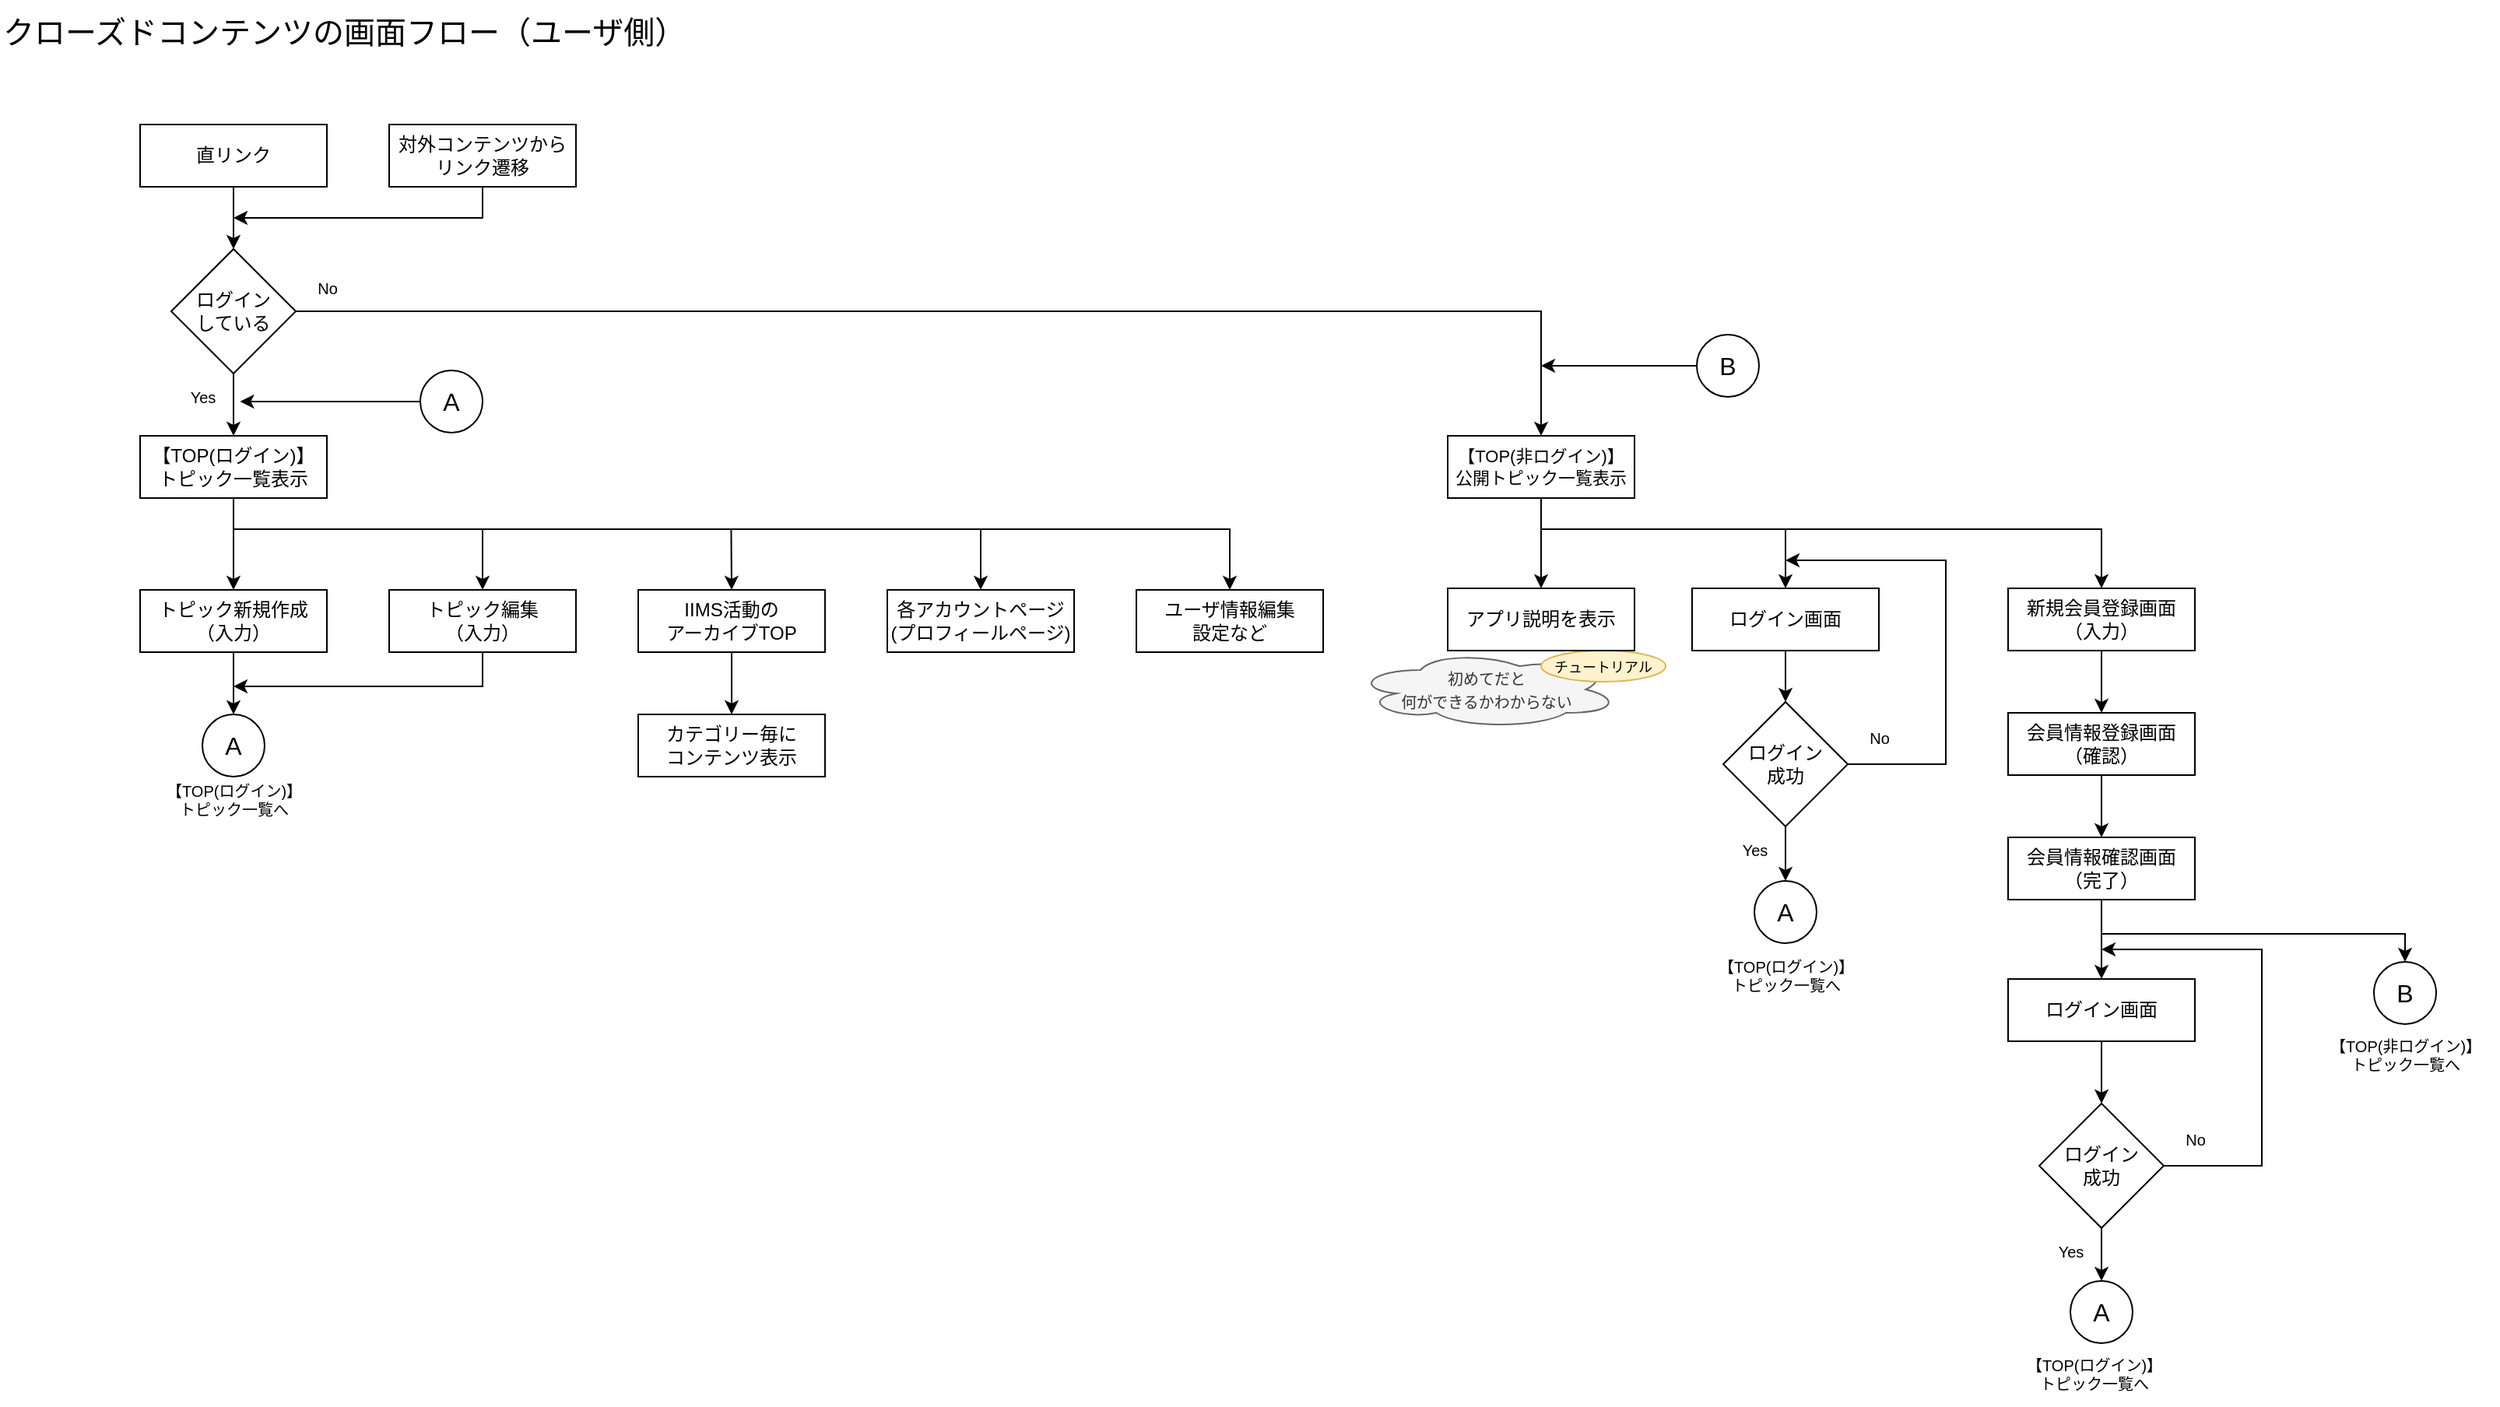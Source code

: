 <mxfile>
    <diagram name="Page-1" id="b520641d-4fe3-3701-9064-5fc419738815">
        <mxGraphModel dx="1546" dy="789" grid="1" gridSize="10" guides="1" tooltips="1" connect="1" arrows="1" fold="1" page="1" pageScale="1" pageWidth="1100" pageHeight="850" background="none" math="0" shadow="0">
            <root>
                <mxCell id="0"/>
                <mxCell id="1" parent="0"/>
                <mxCell id="tDWq7TmDwjiiPGYqks4p-116" value="&lt;font style=&quot;font-size: 20px;&quot;&gt;クローズドコンテンツの画面フロー（ユーザ側）&lt;/font&gt;" style="text;html=1;align=left;verticalAlign=middle;resizable=0;points=[];autosize=1;strokeColor=none;fillColor=none;" parent="1" vertex="1">
                    <mxGeometry x="30" y="40" width="460" height="40" as="geometry"/>
                </mxCell>
                <mxCell id="tDWq7TmDwjiiPGYqks4p-117" value="対外コンテンツからリンク遷移" style="whiteSpace=wrap;html=1;" parent="1" vertex="1">
                    <mxGeometry x="280" y="120" width="120" height="40" as="geometry"/>
                </mxCell>
                <mxCell id="tDWq7TmDwjiiPGYqks4p-124" value="直リンク" style="whiteSpace=wrap;html=1;" parent="1" vertex="1">
                    <mxGeometry x="120" y="120" width="120" height="40" as="geometry"/>
                </mxCell>
                <mxCell id="tDWq7TmDwjiiPGYqks4p-130" value="【TOP(ログイン)】&lt;br&gt;トピック一覧表示" style="whiteSpace=wrap;html=1;" parent="1" vertex="1">
                    <mxGeometry x="120" y="320" width="120" height="40" as="geometry"/>
                </mxCell>
                <mxCell id="VPxTjBy3y0VzWbjlfLkC-1" value="" style="edgeStyle=none;orthogonalLoop=1;jettySize=auto;html=1;rounded=0;exitX=0.5;exitY=1;exitDx=0;exitDy=0;" parent="1" source="tDWq7TmDwjiiPGYqks4p-124" edge="1">
                    <mxGeometry width="100" relative="1" as="geometry">
                        <mxPoint x="180" y="205" as="sourcePoint"/>
                        <mxPoint x="180" y="200" as="targetPoint"/>
                    </mxGeometry>
                </mxCell>
                <mxCell id="VPxTjBy3y0VzWbjlfLkC-2" value="" style="edgeStyle=none;orthogonalLoop=1;jettySize=auto;html=1;rounded=0;exitX=0.5;exitY=1;exitDx=0;exitDy=0;" parent="1" source="tDWq7TmDwjiiPGYqks4p-117" edge="1">
                    <mxGeometry width="100" relative="1" as="geometry">
                        <mxPoint x="190" y="170" as="sourcePoint"/>
                        <mxPoint x="180" y="180" as="targetPoint"/>
                        <Array as="points">
                            <mxPoint x="340" y="180"/>
                        </Array>
                    </mxGeometry>
                </mxCell>
                <mxCell id="VPxTjBy3y0VzWbjlfLkC-3" value="ログイン&lt;br&gt;している" style="rhombus;whiteSpace=wrap;html=1;fontSize=12;" parent="1" vertex="1">
                    <mxGeometry x="140" y="200" width="80" height="80" as="geometry"/>
                </mxCell>
                <mxCell id="VPxTjBy3y0VzWbjlfLkC-4" value="" style="edgeStyle=none;orthogonalLoop=1;jettySize=auto;html=1;rounded=0;exitX=0.5;exitY=1;exitDx=0;exitDy=0;entryX=0.5;entryY=0;entryDx=0;entryDy=0;" parent="1" source="VPxTjBy3y0VzWbjlfLkC-3" target="tDWq7TmDwjiiPGYqks4p-130" edge="1">
                    <mxGeometry width="100" relative="1" as="geometry">
                        <mxPoint x="180" y="295" as="sourcePoint"/>
                        <mxPoint x="200" y="300" as="targetPoint"/>
                    </mxGeometry>
                </mxCell>
                <mxCell id="VPxTjBy3y0VzWbjlfLkC-5" value="【TOP(非ログイン)】&lt;br style=&quot;font-size: 11px;&quot;&gt;公開トピック一覧表示" style="whiteSpace=wrap;html=1;fontSize=11;" parent="1" vertex="1">
                    <mxGeometry x="960" y="320" width="120" height="40" as="geometry"/>
                </mxCell>
                <mxCell id="VPxTjBy3y0VzWbjlfLkC-6" value="" style="edgeStyle=none;orthogonalLoop=1;jettySize=auto;html=1;rounded=0;exitX=1;exitY=0.5;exitDx=0;exitDy=0;entryX=0.5;entryY=0;entryDx=0;entryDy=0;" parent="1" source="VPxTjBy3y0VzWbjlfLkC-3" target="VPxTjBy3y0VzWbjlfLkC-5" edge="1">
                    <mxGeometry width="100" relative="1" as="geometry">
                        <mxPoint x="339.55" y="265" as="sourcePoint"/>
                        <mxPoint x="339.55" y="305" as="targetPoint"/>
                        <Array as="points">
                            <mxPoint x="1020" y="240"/>
                        </Array>
                    </mxGeometry>
                </mxCell>
                <mxCell id="VPxTjBy3y0VzWbjlfLkC-7" value="&lt;font style=&quot;font-size: 10px;&quot;&gt;Yes&lt;/font&gt;" style="text;html=1;align=center;verticalAlign=middle;resizable=0;points=[];autosize=1;strokeColor=none;fillColor=none;fontSize=10;" parent="1" vertex="1">
                    <mxGeometry x="140" y="280" width="40" height="30" as="geometry"/>
                </mxCell>
                <mxCell id="VPxTjBy3y0VzWbjlfLkC-8" value="&lt;font style=&quot;font-size: 10px;&quot;&gt;No&lt;/font&gt;" style="text;html=1;align=center;verticalAlign=middle;resizable=0;points=[];autosize=1;strokeColor=none;fillColor=none;fontSize=10;" parent="1" vertex="1">
                    <mxGeometry x="220" y="210" width="40" height="30" as="geometry"/>
                </mxCell>
                <mxCell id="tDWq7TmDwjiiPGYqks4p-127" value="&lt;font style=&quot;font-size: 10px;&quot;&gt;初めてだと&lt;br&gt;何ができるかわからない&lt;br&gt;&lt;/font&gt;" style="ellipse;shape=cloud;whiteSpace=wrap;html=1;fillColor=#f5f5f5;fontColor=#333333;strokeColor=#666666;" parent="1" vertex="1">
                    <mxGeometry x="900" y="458" width="170" height="50" as="geometry"/>
                </mxCell>
                <mxCell id="tDWq7TmDwjiiPGYqks4p-128" value="&lt;font style=&quot;font-size: 9px;&quot;&gt;チュートリアル&lt;/font&gt;" style="ellipse;whiteSpace=wrap;html=1;fillColor=#fff2cc;strokeColor=#d6b656;" parent="1" vertex="1">
                    <mxGeometry x="1020" y="458" width="80" height="20" as="geometry"/>
                </mxCell>
                <mxCell id="VPxTjBy3y0VzWbjlfLkC-10" value="" style="edgeStyle=none;orthogonalLoop=1;jettySize=auto;html=1;rounded=0;exitX=0.5;exitY=1;exitDx=0;exitDy=0;entryX=0.5;entryY=0;entryDx=0;entryDy=0;" parent="1" source="tDWq7TmDwjiiPGYqks4p-130" target="VPxTjBy3y0VzWbjlfLkC-11" edge="1">
                    <mxGeometry width="100" relative="1" as="geometry">
                        <mxPoint x="180" y="365" as="sourcePoint"/>
                        <mxPoint x="180" y="390" as="targetPoint"/>
                    </mxGeometry>
                </mxCell>
                <mxCell id="VPxTjBy3y0VzWbjlfLkC-11" value="トピック新規作成&lt;br&gt;（入力）" style="whiteSpace=wrap;html=1;" parent="1" vertex="1">
                    <mxGeometry x="120" y="419" width="120" height="40" as="geometry"/>
                </mxCell>
                <mxCell id="VPxTjBy3y0VzWbjlfLkC-12" value="" style="edgeStyle=none;orthogonalLoop=1;jettySize=auto;html=1;rounded=0;exitX=0.5;exitY=1;exitDx=0;exitDy=0;entryX=0.5;entryY=0;entryDx=0;entryDy=0;" parent="1" source="VPxTjBy3y0VzWbjlfLkC-5" target="VPxTjBy3y0VzWbjlfLkC-56" edge="1">
                    <mxGeometry width="100" relative="1" as="geometry">
                        <mxPoint x="1019.55" y="365" as="sourcePoint"/>
                        <mxPoint x="1020" y="400" as="targetPoint"/>
                    </mxGeometry>
                </mxCell>
                <mxCell id="VPxTjBy3y0VzWbjlfLkC-13" value="" style="edgeStyle=none;orthogonalLoop=1;jettySize=auto;html=1;rounded=0;entryX=0.5;entryY=0;entryDx=0;entryDy=0;" parent="1" target="VPxTjBy3y0VzWbjlfLkC-15" edge="1">
                    <mxGeometry width="100" relative="1" as="geometry">
                        <mxPoint x="1020" y="380" as="sourcePoint"/>
                        <mxPoint x="1420" y="473" as="targetPoint"/>
                        <Array as="points">
                            <mxPoint x="1380" y="380"/>
                        </Array>
                    </mxGeometry>
                </mxCell>
                <mxCell id="VPxTjBy3y0VzWbjlfLkC-14" value="ログイン画面" style="whiteSpace=wrap;html=1;" parent="1" vertex="1">
                    <mxGeometry x="1117" y="418" width="120" height="40" as="geometry"/>
                </mxCell>
                <mxCell id="VPxTjBy3y0VzWbjlfLkC-15" value="新規会員登録画面&lt;br&gt;（入力）" style="whiteSpace=wrap;html=1;" parent="1" vertex="1">
                    <mxGeometry x="1320" y="418" width="120" height="40" as="geometry"/>
                </mxCell>
                <mxCell id="VPxTjBy3y0VzWbjlfLkC-18" value="A" style="ellipse;whiteSpace=wrap;html=1;aspect=fixed;fontSize=16;" parent="1" vertex="1">
                    <mxGeometry x="1157" y="606" width="40" height="40" as="geometry"/>
                </mxCell>
                <mxCell id="VPxTjBy3y0VzWbjlfLkC-20" value="A" style="ellipse;whiteSpace=wrap;html=1;aspect=fixed;fontSize=16;" parent="1" vertex="1">
                    <mxGeometry x="300" y="278" width="40" height="40" as="geometry"/>
                </mxCell>
                <mxCell id="VPxTjBy3y0VzWbjlfLkC-21" value="" style="edgeStyle=none;orthogonalLoop=1;jettySize=auto;html=1;rounded=0;exitX=0;exitY=0.5;exitDx=0;exitDy=0;entryX=1.105;entryY=0.6;entryDx=0;entryDy=0;entryPerimeter=0;" parent="1" source="VPxTjBy3y0VzWbjlfLkC-20" target="VPxTjBy3y0VzWbjlfLkC-7" edge="1">
                    <mxGeometry width="100" relative="1" as="geometry">
                        <mxPoint x="280" y="315" as="sourcePoint"/>
                        <mxPoint x="280" y="355" as="targetPoint"/>
                    </mxGeometry>
                </mxCell>
                <mxCell id="VPxTjBy3y0VzWbjlfLkC-23" value="" style="edgeStyle=none;orthogonalLoop=1;jettySize=auto;html=1;rounded=0;entryX=0.5;entryY=0;entryDx=0;entryDy=0;" parent="1" target="VPxTjBy3y0VzWbjlfLkC-14" edge="1">
                    <mxGeometry width="100" relative="1" as="geometry">
                        <mxPoint x="1177" y="380" as="sourcePoint"/>
                        <mxPoint x="1339.78" y="423" as="targetPoint"/>
                    </mxGeometry>
                </mxCell>
                <mxCell id="VPxTjBy3y0VzWbjlfLkC-25" value="会員情報登録画面&lt;br&gt;（確認）" style="whiteSpace=wrap;html=1;" parent="1" vertex="1">
                    <mxGeometry x="1320" y="498" width="120" height="40" as="geometry"/>
                </mxCell>
                <mxCell id="VPxTjBy3y0VzWbjlfLkC-26" value="" style="edgeStyle=none;orthogonalLoop=1;jettySize=auto;html=1;rounded=0;exitX=0.5;exitY=1;exitDx=0;exitDy=0;entryX=0.5;entryY=0;entryDx=0;entryDy=0;" parent="1" source="VPxTjBy3y0VzWbjlfLkC-15" target="VPxTjBy3y0VzWbjlfLkC-25" edge="1">
                    <mxGeometry width="100" relative="1" as="geometry">
                        <mxPoint x="1379" y="468" as="sourcePoint"/>
                        <mxPoint x="1379" y="508" as="targetPoint"/>
                    </mxGeometry>
                </mxCell>
                <mxCell id="VPxTjBy3y0VzWbjlfLkC-27" value="会員情報確認画面&lt;br&gt;（完了）" style="whiteSpace=wrap;html=1;" parent="1" vertex="1">
                    <mxGeometry x="1320" y="578" width="120" height="40" as="geometry"/>
                </mxCell>
                <mxCell id="VPxTjBy3y0VzWbjlfLkC-28" value="" style="edgeStyle=none;orthogonalLoop=1;jettySize=auto;html=1;rounded=0;exitX=0.5;exitY=1;exitDx=0;exitDy=0;entryX=0.5;entryY=0;entryDx=0;entryDy=0;" parent="1" source="VPxTjBy3y0VzWbjlfLkC-25" target="VPxTjBy3y0VzWbjlfLkC-27" edge="1">
                    <mxGeometry width="100" relative="1" as="geometry">
                        <mxPoint x="1390" y="548" as="sourcePoint"/>
                        <mxPoint x="1390" y="588" as="targetPoint"/>
                    </mxGeometry>
                </mxCell>
                <mxCell id="VPxTjBy3y0VzWbjlfLkC-29" value="" style="edgeStyle=none;orthogonalLoop=1;jettySize=auto;html=1;rounded=0;exitX=0.5;exitY=1;exitDx=0;exitDy=0;entryX=0.5;entryY=0;entryDx=0;entryDy=0;" parent="1" source="VPxTjBy3y0VzWbjlfLkC-27" target="VPxTjBy3y0VzWbjlfLkC-34" edge="1">
                    <mxGeometry width="100" relative="1" as="geometry">
                        <mxPoint x="1380" y="628" as="sourcePoint"/>
                        <mxPoint x="1380" y="658" as="targetPoint"/>
                    </mxGeometry>
                </mxCell>
                <mxCell id="VPxTjBy3y0VzWbjlfLkC-33" value="" style="edgeStyle=none;orthogonalLoop=1;jettySize=auto;html=1;rounded=0;entryX=0.5;entryY=0;entryDx=0;entryDy=0;" parent="1" target="VPxTjBy3y0VzWbjlfLkC-37" edge="1">
                    <mxGeometry width="100" relative="1" as="geometry">
                        <mxPoint x="1380" y="640" as="sourcePoint"/>
                        <mxPoint x="1560" y="658" as="targetPoint"/>
                        <Array as="points">
                            <mxPoint x="1575" y="640"/>
                        </Array>
                    </mxGeometry>
                </mxCell>
                <mxCell id="VPxTjBy3y0VzWbjlfLkC-34" value="ログイン画面" style="whiteSpace=wrap;html=1;" parent="1" vertex="1">
                    <mxGeometry x="1320" y="669" width="120" height="40" as="geometry"/>
                </mxCell>
                <mxCell id="VPxTjBy3y0VzWbjlfLkC-35" value="" style="edgeStyle=none;orthogonalLoop=1;jettySize=auto;html=1;rounded=0;exitX=0.5;exitY=1;exitDx=0;exitDy=0;entryX=0.5;entryY=0;entryDx=0;entryDy=0;" parent="1" source="VPxTjBy3y0VzWbjlfLkC-34" target="McMhKuvaxXRwuFVOmlw5-12" edge="1">
                    <mxGeometry width="100" relative="1" as="geometry">
                        <mxPoint x="1379.55" y="719" as="sourcePoint"/>
                        <mxPoint x="1380" y="749" as="targetPoint"/>
                    </mxGeometry>
                </mxCell>
                <mxCell id="VPxTjBy3y0VzWbjlfLkC-36" value="A" style="ellipse;whiteSpace=wrap;html=1;aspect=fixed;fontSize=16;" parent="1" vertex="1">
                    <mxGeometry x="1360" y="863" width="40" height="40" as="geometry"/>
                </mxCell>
                <mxCell id="VPxTjBy3y0VzWbjlfLkC-37" value="B" style="ellipse;whiteSpace=wrap;html=1;aspect=fixed;fontSize=16;" parent="1" vertex="1">
                    <mxGeometry x="1555" y="658" width="40" height="40" as="geometry"/>
                </mxCell>
                <mxCell id="VPxTjBy3y0VzWbjlfLkC-38" value="B" style="ellipse;whiteSpace=wrap;html=1;aspect=fixed;fontSize=16;" parent="1" vertex="1">
                    <mxGeometry x="1120" y="255" width="40" height="40" as="geometry"/>
                </mxCell>
                <mxCell id="VPxTjBy3y0VzWbjlfLkC-39" value="" style="edgeStyle=none;orthogonalLoop=1;jettySize=auto;html=1;rounded=0;exitX=0;exitY=0.5;exitDx=0;exitDy=0;" parent="1" source="VPxTjBy3y0VzWbjlfLkC-38" edge="1">
                    <mxGeometry width="100" relative="1" as="geometry">
                        <mxPoint x="1106" y="274.63" as="sourcePoint"/>
                        <mxPoint x="1020" y="275" as="targetPoint"/>
                    </mxGeometry>
                </mxCell>
                <mxCell id="VPxTjBy3y0VzWbjlfLkC-41" value="IIMS活動の&lt;br&gt;アーカイブTOP" style="whiteSpace=wrap;html=1;" parent="1" vertex="1">
                    <mxGeometry x="440" y="419" width="120" height="40" as="geometry"/>
                </mxCell>
                <mxCell id="VPxTjBy3y0VzWbjlfLkC-42" value="各アカウントページ&lt;br&gt;(プロフィールページ)" style="whiteSpace=wrap;html=1;" parent="1" vertex="1">
                    <mxGeometry x="600" y="419" width="120" height="40" as="geometry"/>
                </mxCell>
                <mxCell id="VPxTjBy3y0VzWbjlfLkC-46" value="トピック編集&lt;br&gt;（入力）" style="whiteSpace=wrap;html=1;" parent="1" vertex="1">
                    <mxGeometry x="280" y="419" width="120" height="40" as="geometry"/>
                </mxCell>
                <mxCell id="VPxTjBy3y0VzWbjlfLkC-47" value="ユーザ情報編集&lt;br&gt;設定など" style="whiteSpace=wrap;html=1;" parent="1" vertex="1">
                    <mxGeometry x="760" y="419" width="120" height="40" as="geometry"/>
                </mxCell>
                <mxCell id="VPxTjBy3y0VzWbjlfLkC-50" value="A" style="ellipse;whiteSpace=wrap;html=1;aspect=fixed;fontSize=16;" parent="1" vertex="1">
                    <mxGeometry x="160" y="499" width="40" height="40" as="geometry"/>
                </mxCell>
                <mxCell id="VPxTjBy3y0VzWbjlfLkC-52" value="" style="edgeStyle=none;orthogonalLoop=1;jettySize=auto;html=1;rounded=0;entryX=0.5;entryY=0;entryDx=0;entryDy=0;exitX=0.5;exitY=1;exitDx=0;exitDy=0;" parent="1" source="VPxTjBy3y0VzWbjlfLkC-11" target="VPxTjBy3y0VzWbjlfLkC-50" edge="1">
                    <mxGeometry width="100" relative="1" as="geometry">
                        <mxPoint x="160" y="460" as="sourcePoint"/>
                        <mxPoint x="230" y="511" as="targetPoint"/>
                    </mxGeometry>
                </mxCell>
                <mxCell id="VPxTjBy3y0VzWbjlfLkC-55" value="" style="edgeStyle=none;orthogonalLoop=1;jettySize=auto;html=1;rounded=0;exitX=0.5;exitY=1;exitDx=0;exitDy=0;" parent="1" source="VPxTjBy3y0VzWbjlfLkC-46" edge="1">
                    <mxGeometry width="100" relative="1" as="geometry">
                        <mxPoint x="360" y="480" as="sourcePoint"/>
                        <mxPoint x="180" y="481" as="targetPoint"/>
                        <Array as="points">
                            <mxPoint x="340" y="481"/>
                        </Array>
                    </mxGeometry>
                </mxCell>
                <mxCell id="VPxTjBy3y0VzWbjlfLkC-56" value="アプリ説明を表示" style="whiteSpace=wrap;html=1;" parent="1" vertex="1">
                    <mxGeometry x="960" y="418" width="120" height="40" as="geometry"/>
                </mxCell>
                <mxCell id="VPxTjBy3y0VzWbjlfLkC-57" value="カテゴリー毎に&lt;br&gt;コンテンツ表示" style="whiteSpace=wrap;html=1;" parent="1" vertex="1">
                    <mxGeometry x="440" y="499" width="120" height="40" as="geometry"/>
                </mxCell>
                <mxCell id="VPxTjBy3y0VzWbjlfLkC-58" value="" style="edgeStyle=none;orthogonalLoop=1;jettySize=auto;html=1;rounded=0;exitX=0.5;exitY=1;exitDx=0;exitDy=0;entryX=0.5;entryY=0;entryDx=0;entryDy=0;" parent="1" source="VPxTjBy3y0VzWbjlfLkC-41" target="VPxTjBy3y0VzWbjlfLkC-57" edge="1">
                    <mxGeometry width="100" relative="1" as="geometry">
                        <mxPoint x="499.5" y="464" as="sourcePoint"/>
                        <mxPoint x="510" y="489" as="targetPoint"/>
                    </mxGeometry>
                </mxCell>
                <mxCell id="VPxTjBy3y0VzWbjlfLkC-59" value="" style="edgeStyle=none;orthogonalLoop=1;jettySize=auto;html=1;rounded=0;entryX=0.5;entryY=0;entryDx=0;entryDy=0;" parent="1" target="VPxTjBy3y0VzWbjlfLkC-47" edge="1">
                    <mxGeometry width="100" relative="1" as="geometry">
                        <mxPoint x="180" y="380" as="sourcePoint"/>
                        <mxPoint x="270" y="410" as="targetPoint"/>
                        <Array as="points">
                            <mxPoint x="820" y="380"/>
                        </Array>
                    </mxGeometry>
                </mxCell>
                <mxCell id="VPxTjBy3y0VzWbjlfLkC-60" value="" style="edgeStyle=none;orthogonalLoop=1;jettySize=auto;html=1;rounded=0;entryX=0.5;entryY=0;entryDx=0;entryDy=0;" parent="1" target="VPxTjBy3y0VzWbjlfLkC-42" edge="1">
                    <mxGeometry width="100" relative="1" as="geometry">
                        <mxPoint x="660" y="380" as="sourcePoint"/>
                        <mxPoint x="680" y="425" as="targetPoint"/>
                    </mxGeometry>
                </mxCell>
                <mxCell id="VPxTjBy3y0VzWbjlfLkC-61" value="" style="edgeStyle=none;orthogonalLoop=1;jettySize=auto;html=1;rounded=0;entryX=0.5;entryY=0;entryDx=0;entryDy=0;" parent="1" target="VPxTjBy3y0VzWbjlfLkC-41" edge="1">
                    <mxGeometry width="100" relative="1" as="geometry">
                        <mxPoint x="499.71" y="380" as="sourcePoint"/>
                        <mxPoint x="499.71" y="419" as="targetPoint"/>
                    </mxGeometry>
                </mxCell>
                <mxCell id="VPxTjBy3y0VzWbjlfLkC-62" value="" style="edgeStyle=none;orthogonalLoop=1;jettySize=auto;html=1;rounded=0;entryX=0.5;entryY=0;entryDx=0;entryDy=0;" parent="1" target="VPxTjBy3y0VzWbjlfLkC-46" edge="1">
                    <mxGeometry width="100" relative="1" as="geometry">
                        <mxPoint x="340" y="380" as="sourcePoint"/>
                        <mxPoint x="350.29" y="429" as="targetPoint"/>
                    </mxGeometry>
                </mxCell>
                <mxCell id="McMhKuvaxXRwuFVOmlw5-1" value="【TOP(ログイン)】&lt;br&gt;トピック一覧へ" style="text;html=1;align=center;verticalAlign=middle;resizable=0;points=[];autosize=1;strokeColor=none;fillColor=none;fontSize=10;" parent="1" vertex="1">
                    <mxGeometry x="125" y="534" width="110" height="40" as="geometry"/>
                </mxCell>
                <mxCell id="McMhKuvaxXRwuFVOmlw5-3" value="【TOP(ログイン)】&lt;br&gt;トピック一覧へ" style="text;html=1;align=center;verticalAlign=middle;resizable=0;points=[];autosize=1;strokeColor=none;fillColor=none;fontSize=10;" parent="1" vertex="1">
                    <mxGeometry x="1122" y="647" width="110" height="40" as="geometry"/>
                </mxCell>
                <mxCell id="McMhKuvaxXRwuFVOmlw5-4" value="【TOP(ログイン)】&lt;br&gt;トピック一覧へ" style="text;html=1;align=center;verticalAlign=middle;resizable=0;points=[];autosize=1;strokeColor=none;fillColor=none;fontSize=10;" parent="1" vertex="1">
                    <mxGeometry x="1320" y="903" width="110" height="40" as="geometry"/>
                </mxCell>
                <mxCell id="McMhKuvaxXRwuFVOmlw5-5" value="【TOP(非ログイン)】&lt;br&gt;トピック一覧へ" style="text;html=1;align=center;verticalAlign=middle;resizable=0;points=[];autosize=1;strokeColor=none;fillColor=none;fontSize=10;" parent="1" vertex="1">
                    <mxGeometry x="1515" y="698" width="120" height="40" as="geometry"/>
                </mxCell>
                <mxCell id="McMhKuvaxXRwuFVOmlw5-6" value="ログイン&lt;br&gt;成功" style="rhombus;whiteSpace=wrap;html=1;fontSize=12;" parent="1" vertex="1">
                    <mxGeometry x="1137" y="491" width="80" height="80" as="geometry"/>
                </mxCell>
                <mxCell id="McMhKuvaxXRwuFVOmlw5-7" value="&lt;font style=&quot;font-size: 10px;&quot;&gt;Yes&lt;/font&gt;" style="text;html=1;align=center;verticalAlign=middle;resizable=0;points=[];autosize=1;strokeColor=none;fillColor=none;fontSize=10;" parent="1" vertex="1">
                    <mxGeometry x="1137" y="571" width="40" height="30" as="geometry"/>
                </mxCell>
                <mxCell id="McMhKuvaxXRwuFVOmlw5-8" value="&lt;font style=&quot;font-size: 10px;&quot;&gt;No&lt;/font&gt;" style="text;html=1;align=center;verticalAlign=middle;resizable=0;points=[];autosize=1;strokeColor=none;fillColor=none;fontSize=10;" parent="1" vertex="1">
                    <mxGeometry x="1217" y="499" width="40" height="30" as="geometry"/>
                </mxCell>
                <mxCell id="McMhKuvaxXRwuFVOmlw5-9" value="" style="edgeStyle=none;orthogonalLoop=1;jettySize=auto;html=1;rounded=0;exitX=0.5;exitY=1;exitDx=0;exitDy=0;entryX=0.5;entryY=0;entryDx=0;entryDy=0;" parent="1" source="VPxTjBy3y0VzWbjlfLkC-14" target="McMhKuvaxXRwuFVOmlw5-6" edge="1">
                    <mxGeometry width="100" relative="1" as="geometry">
                        <mxPoint x="1177" y="458" as="sourcePoint"/>
                        <mxPoint x="1177" y="490" as="targetPoint"/>
                    </mxGeometry>
                </mxCell>
                <mxCell id="McMhKuvaxXRwuFVOmlw5-10" value="" style="edgeStyle=none;orthogonalLoop=1;jettySize=auto;html=1;rounded=0;exitX=0.5;exitY=1;exitDx=0;exitDy=0;entryX=0.5;entryY=0;entryDx=0;entryDy=0;" parent="1" source="McMhKuvaxXRwuFVOmlw5-6" target="VPxTjBy3y0VzWbjlfLkC-18" edge="1">
                    <mxGeometry width="100" relative="1" as="geometry">
                        <mxPoint x="1177" y="574" as="sourcePoint"/>
                        <mxPoint x="1177" y="607" as="targetPoint"/>
                    </mxGeometry>
                </mxCell>
                <mxCell id="McMhKuvaxXRwuFVOmlw5-11" value="" style="edgeStyle=none;orthogonalLoop=1;jettySize=auto;html=1;rounded=0;exitX=1;exitY=0.5;exitDx=0;exitDy=0;" parent="1" source="McMhKuvaxXRwuFVOmlw5-6" edge="1">
                    <mxGeometry width="100" relative="1" as="geometry">
                        <mxPoint x="1230" y="550" as="sourcePoint"/>
                        <mxPoint x="1177" y="400" as="targetPoint"/>
                        <Array as="points">
                            <mxPoint x="1280" y="531"/>
                            <mxPoint x="1280" y="400"/>
                        </Array>
                    </mxGeometry>
                </mxCell>
                <mxCell id="McMhKuvaxXRwuFVOmlw5-12" value="ログイン&lt;br&gt;成功" style="rhombus;whiteSpace=wrap;html=1;fontSize=12;" parent="1" vertex="1">
                    <mxGeometry x="1340" y="749" width="80" height="80" as="geometry"/>
                </mxCell>
                <mxCell id="McMhKuvaxXRwuFVOmlw5-13" value="&lt;font style=&quot;font-size: 10px;&quot;&gt;Yes&lt;/font&gt;" style="text;html=1;align=center;verticalAlign=middle;resizable=0;points=[];autosize=1;strokeColor=none;fillColor=none;fontSize=10;" parent="1" vertex="1">
                    <mxGeometry x="1340" y="829" width="40" height="30" as="geometry"/>
                </mxCell>
                <mxCell id="McMhKuvaxXRwuFVOmlw5-14" value="&lt;font style=&quot;font-size: 10px;&quot;&gt;No&lt;/font&gt;" style="text;html=1;align=center;verticalAlign=middle;resizable=0;points=[];autosize=1;strokeColor=none;fillColor=none;fontSize=10;" parent="1" vertex="1">
                    <mxGeometry x="1420" y="757" width="40" height="30" as="geometry"/>
                </mxCell>
                <mxCell id="McMhKuvaxXRwuFVOmlw5-15" value="" style="edgeStyle=none;orthogonalLoop=1;jettySize=auto;html=1;rounded=0;exitX=0.5;exitY=1;exitDx=0;exitDy=0;entryX=0.5;entryY=0;entryDx=0;entryDy=0;" parent="1" source="McMhKuvaxXRwuFVOmlw5-12" target="VPxTjBy3y0VzWbjlfLkC-36" edge="1">
                    <mxGeometry width="100" relative="1" as="geometry">
                        <mxPoint x="1380" y="832" as="sourcePoint"/>
                        <mxPoint x="1380" y="864" as="targetPoint"/>
                    </mxGeometry>
                </mxCell>
                <mxCell id="McMhKuvaxXRwuFVOmlw5-16" value="" style="edgeStyle=none;orthogonalLoop=1;jettySize=auto;html=1;rounded=0;exitX=1;exitY=0.5;exitDx=0;exitDy=0;" parent="1" source="McMhKuvaxXRwuFVOmlw5-12" edge="1">
                    <mxGeometry width="100" relative="1" as="geometry">
                        <mxPoint x="1433" y="808" as="sourcePoint"/>
                        <mxPoint x="1380" y="650" as="targetPoint"/>
                        <Array as="points">
                            <mxPoint x="1483" y="789"/>
                            <mxPoint x="1483" y="650"/>
                        </Array>
                    </mxGeometry>
                </mxCell>
            </root>
        </mxGraphModel>
    </diagram>
</mxfile>